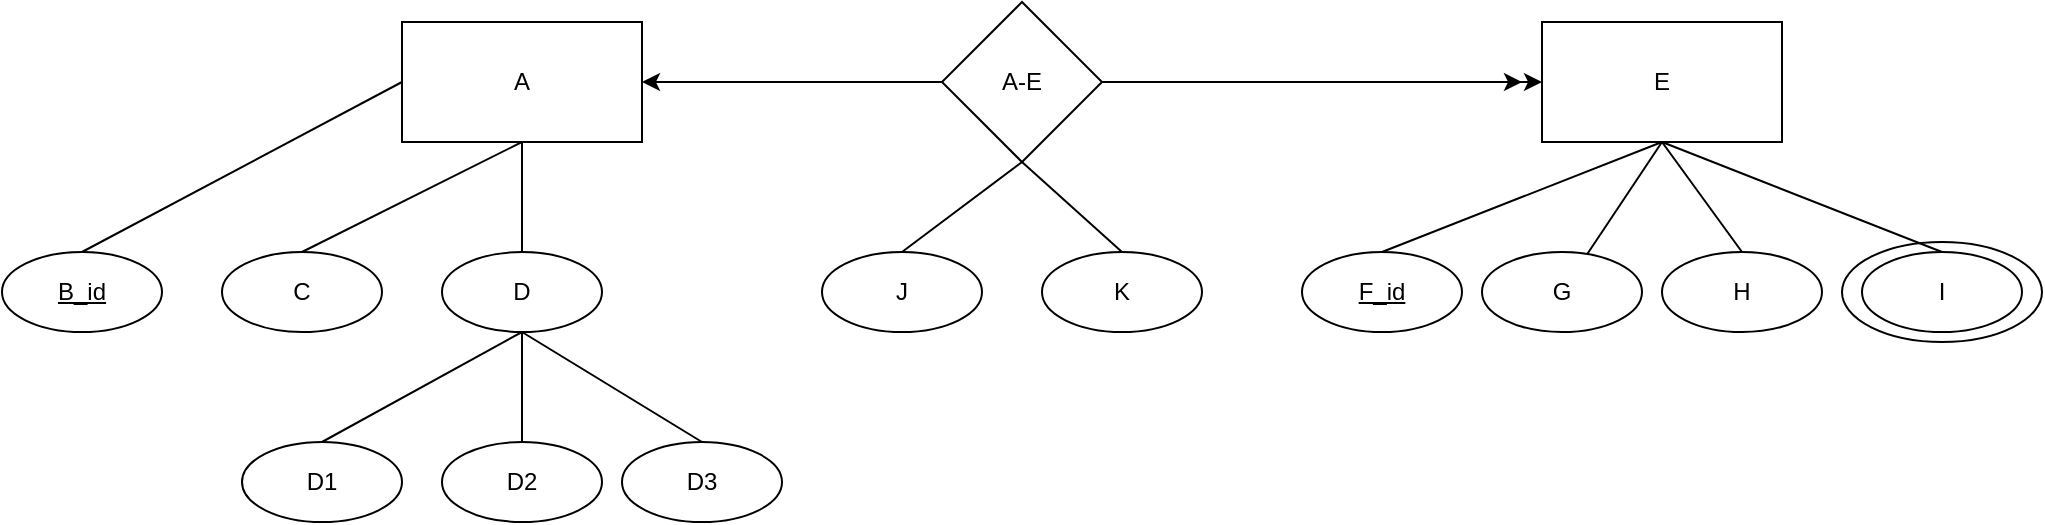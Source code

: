 <mxfile version="26.1.0">
  <diagram name="Page-1" id="FhR7yXSTgjPDrinI72yU">
    <mxGraphModel dx="2013" dy="745" grid="1" gridSize="10" guides="1" tooltips="1" connect="1" arrows="1" fold="1" page="1" pageScale="1" pageWidth="827" pageHeight="1169" math="0" shadow="0">
      <root>
        <mxCell id="0" />
        <mxCell id="1" parent="0" />
        <mxCell id="VH0bWTQ8fn6q8dBTq8Dh-32" value="" style="ellipse;whiteSpace=wrap;html=1;" vertex="1" parent="1">
          <mxGeometry x="910" y="410" width="100" height="50" as="geometry" />
        </mxCell>
        <mxCell id="VH0bWTQ8fn6q8dBTq8Dh-1" value="A" style="rounded=0;whiteSpace=wrap;html=1;" vertex="1" parent="1">
          <mxGeometry x="190" y="300" width="120" height="60" as="geometry" />
        </mxCell>
        <mxCell id="VH0bWTQ8fn6q8dBTq8Dh-5" value="&lt;u&gt;B_id&lt;/u&gt;" style="ellipse;whiteSpace=wrap;html=1;" vertex="1" parent="1">
          <mxGeometry x="-10" y="415" width="80" height="40" as="geometry" />
        </mxCell>
        <mxCell id="VH0bWTQ8fn6q8dBTq8Dh-6" value="" style="endArrow=none;html=1;rounded=0;exitX=0;exitY=0.5;exitDx=0;exitDy=0;entryX=0.5;entryY=0;entryDx=0;entryDy=0;" edge="1" parent="1" source="VH0bWTQ8fn6q8dBTq8Dh-1" target="VH0bWTQ8fn6q8dBTq8Dh-5">
          <mxGeometry width="50" height="50" relative="1" as="geometry">
            <mxPoint x="260" y="290" as="sourcePoint" />
            <mxPoint x="350" y="230" as="targetPoint" />
          </mxGeometry>
        </mxCell>
        <mxCell id="VH0bWTQ8fn6q8dBTq8Dh-13" value="C" style="ellipse;whiteSpace=wrap;html=1;" vertex="1" parent="1">
          <mxGeometry x="100" y="415" width="80" height="40" as="geometry" />
        </mxCell>
        <mxCell id="VH0bWTQ8fn6q8dBTq8Dh-14" value="" style="endArrow=none;html=1;rounded=0;entryX=0.5;entryY=1;entryDx=0;entryDy=0;exitX=0.5;exitY=0;exitDx=0;exitDy=0;" edge="1" parent="1" source="VH0bWTQ8fn6q8dBTq8Dh-13" target="VH0bWTQ8fn6q8dBTq8Dh-1">
          <mxGeometry width="50" height="50" relative="1" as="geometry">
            <mxPoint x="390" y="470" as="sourcePoint" />
            <mxPoint x="440" y="420" as="targetPoint" />
          </mxGeometry>
        </mxCell>
        <mxCell id="VH0bWTQ8fn6q8dBTq8Dh-15" value="D" style="ellipse;whiteSpace=wrap;html=1;" vertex="1" parent="1">
          <mxGeometry x="210" y="415" width="80" height="40" as="geometry" />
        </mxCell>
        <mxCell id="VH0bWTQ8fn6q8dBTq8Dh-16" value="" style="endArrow=none;html=1;rounded=0;entryX=0.5;entryY=1;entryDx=0;entryDy=0;exitX=0.5;exitY=0;exitDx=0;exitDy=0;" edge="1" parent="1" source="VH0bWTQ8fn6q8dBTq8Dh-15" target="VH0bWTQ8fn6q8dBTq8Dh-1">
          <mxGeometry width="50" height="50" relative="1" as="geometry">
            <mxPoint x="390" y="470" as="sourcePoint" />
            <mxPoint x="440" y="420" as="targetPoint" />
          </mxGeometry>
        </mxCell>
        <mxCell id="VH0bWTQ8fn6q8dBTq8Dh-20" value="D1" style="ellipse;whiteSpace=wrap;html=1;" vertex="1" parent="1">
          <mxGeometry x="110" y="510" width="80" height="40" as="geometry" />
        </mxCell>
        <mxCell id="VH0bWTQ8fn6q8dBTq8Dh-21" value="D2" style="ellipse;whiteSpace=wrap;html=1;" vertex="1" parent="1">
          <mxGeometry x="210" y="510" width="80" height="40" as="geometry" />
        </mxCell>
        <mxCell id="VH0bWTQ8fn6q8dBTq8Dh-22" value="D3" style="ellipse;whiteSpace=wrap;html=1;" vertex="1" parent="1">
          <mxGeometry x="300" y="510" width="80" height="40" as="geometry" />
        </mxCell>
        <mxCell id="VH0bWTQ8fn6q8dBTq8Dh-23" value="" style="endArrow=none;html=1;rounded=0;entryX=0.5;entryY=1;entryDx=0;entryDy=0;exitX=0.5;exitY=0;exitDx=0;exitDy=0;" edge="1" parent="1" source="VH0bWTQ8fn6q8dBTq8Dh-20" target="VH0bWTQ8fn6q8dBTq8Dh-15">
          <mxGeometry width="50" height="50" relative="1" as="geometry">
            <mxPoint x="390" y="470" as="sourcePoint" />
            <mxPoint x="440" y="420" as="targetPoint" />
          </mxGeometry>
        </mxCell>
        <mxCell id="VH0bWTQ8fn6q8dBTq8Dh-24" value="" style="endArrow=none;html=1;rounded=0;exitX=0.5;exitY=0;exitDx=0;exitDy=0;entryX=0.5;entryY=1;entryDx=0;entryDy=0;" edge="1" parent="1" source="VH0bWTQ8fn6q8dBTq8Dh-21" target="VH0bWTQ8fn6q8dBTq8Dh-15">
          <mxGeometry width="50" height="50" relative="1" as="geometry">
            <mxPoint x="390" y="470" as="sourcePoint" />
            <mxPoint x="440" y="420" as="targetPoint" />
          </mxGeometry>
        </mxCell>
        <mxCell id="VH0bWTQ8fn6q8dBTq8Dh-25" value="" style="endArrow=none;html=1;rounded=0;entryX=0.5;entryY=1;entryDx=0;entryDy=0;exitX=0.5;exitY=0;exitDx=0;exitDy=0;" edge="1" parent="1" source="VH0bWTQ8fn6q8dBTq8Dh-22" target="VH0bWTQ8fn6q8dBTq8Dh-15">
          <mxGeometry width="50" height="50" relative="1" as="geometry">
            <mxPoint x="390" y="470" as="sourcePoint" />
            <mxPoint x="440" y="420" as="targetPoint" />
          </mxGeometry>
        </mxCell>
        <mxCell id="VH0bWTQ8fn6q8dBTq8Dh-26" value="E" style="rounded=0;whiteSpace=wrap;html=1;" vertex="1" parent="1">
          <mxGeometry x="760" y="300" width="120" height="60" as="geometry" />
        </mxCell>
        <mxCell id="VH0bWTQ8fn6q8dBTq8Dh-28" value="&lt;u&gt;F_id&lt;/u&gt;" style="ellipse;whiteSpace=wrap;html=1;" vertex="1" parent="1">
          <mxGeometry x="640" y="415" width="80" height="40" as="geometry" />
        </mxCell>
        <mxCell id="VH0bWTQ8fn6q8dBTq8Dh-29" value="H" style="ellipse;whiteSpace=wrap;html=1;" vertex="1" parent="1">
          <mxGeometry x="820" y="415" width="80" height="40" as="geometry" />
        </mxCell>
        <mxCell id="VH0bWTQ8fn6q8dBTq8Dh-30" value="G" style="ellipse;whiteSpace=wrap;html=1;" vertex="1" parent="1">
          <mxGeometry x="730" y="415" width="80" height="40" as="geometry" />
        </mxCell>
        <mxCell id="VH0bWTQ8fn6q8dBTq8Dh-31" value="I" style="ellipse;whiteSpace=wrap;html=1;" vertex="1" parent="1">
          <mxGeometry x="920" y="415" width="80" height="40" as="geometry" />
        </mxCell>
        <mxCell id="VH0bWTQ8fn6q8dBTq8Dh-33" value="" style="endArrow=none;html=1;rounded=0;entryX=0.5;entryY=1;entryDx=0;entryDy=0;" edge="1" parent="1" source="VH0bWTQ8fn6q8dBTq8Dh-30" target="VH0bWTQ8fn6q8dBTq8Dh-26">
          <mxGeometry width="50" height="50" relative="1" as="geometry">
            <mxPoint x="450" y="460" as="sourcePoint" />
            <mxPoint x="500" y="410" as="targetPoint" />
          </mxGeometry>
        </mxCell>
        <mxCell id="VH0bWTQ8fn6q8dBTq8Dh-34" value="" style="endArrow=none;html=1;rounded=0;entryX=0.5;entryY=1;entryDx=0;entryDy=0;exitX=0.5;exitY=0;exitDx=0;exitDy=0;" edge="1" parent="1" source="VH0bWTQ8fn6q8dBTq8Dh-28" target="VH0bWTQ8fn6q8dBTq8Dh-26">
          <mxGeometry width="50" height="50" relative="1" as="geometry">
            <mxPoint x="450" y="460" as="sourcePoint" />
            <mxPoint x="500" y="410" as="targetPoint" />
          </mxGeometry>
        </mxCell>
        <mxCell id="VH0bWTQ8fn6q8dBTq8Dh-35" value="" style="endArrow=none;html=1;rounded=0;entryX=0.5;entryY=1;entryDx=0;entryDy=0;exitX=0.5;exitY=0;exitDx=0;exitDy=0;" edge="1" parent="1" source="VH0bWTQ8fn6q8dBTq8Dh-29" target="VH0bWTQ8fn6q8dBTq8Dh-26">
          <mxGeometry width="50" height="50" relative="1" as="geometry">
            <mxPoint x="450" y="460" as="sourcePoint" />
            <mxPoint x="500" y="410" as="targetPoint" />
          </mxGeometry>
        </mxCell>
        <mxCell id="VH0bWTQ8fn6q8dBTq8Dh-36" value="" style="endArrow=none;html=1;rounded=0;entryX=0.5;entryY=1;entryDx=0;entryDy=0;exitX=0.5;exitY=0;exitDx=0;exitDy=0;" edge="1" parent="1" source="VH0bWTQ8fn6q8dBTq8Dh-31" target="VH0bWTQ8fn6q8dBTq8Dh-26">
          <mxGeometry width="50" height="50" relative="1" as="geometry">
            <mxPoint x="450" y="460" as="sourcePoint" />
            <mxPoint x="500" y="410" as="targetPoint" />
          </mxGeometry>
        </mxCell>
        <mxCell id="VH0bWTQ8fn6q8dBTq8Dh-37" value="" style="endArrow=classic;startArrow=classic;html=1;rounded=0;entryX=0;entryY=0.5;entryDx=0;entryDy=0;exitX=1;exitY=0.5;exitDx=0;exitDy=0;" edge="1" parent="1" source="VH0bWTQ8fn6q8dBTq8Dh-1" target="VH0bWTQ8fn6q8dBTq8Dh-26">
          <mxGeometry width="50" height="50" relative="1" as="geometry">
            <mxPoint x="390" y="460" as="sourcePoint" />
            <mxPoint x="440" y="410" as="targetPoint" />
          </mxGeometry>
        </mxCell>
        <mxCell id="VH0bWTQ8fn6q8dBTq8Dh-38" value="" style="endArrow=classic;html=1;rounded=0;exitX=1;exitY=0.5;exitDx=0;exitDy=0;" edge="1" parent="1" source="VH0bWTQ8fn6q8dBTq8Dh-39">
          <mxGeometry width="50" height="50" relative="1" as="geometry">
            <mxPoint x="390" y="460" as="sourcePoint" />
            <mxPoint x="750" y="330" as="targetPoint" />
          </mxGeometry>
        </mxCell>
        <mxCell id="VH0bWTQ8fn6q8dBTq8Dh-39" value="A-E" style="rhombus;whiteSpace=wrap;html=1;" vertex="1" parent="1">
          <mxGeometry x="460" y="290" width="80" height="80" as="geometry" />
        </mxCell>
        <mxCell id="VH0bWTQ8fn6q8dBTq8Dh-41" value="J" style="ellipse;whiteSpace=wrap;html=1;" vertex="1" parent="1">
          <mxGeometry x="400" y="415" width="80" height="40" as="geometry" />
        </mxCell>
        <mxCell id="VH0bWTQ8fn6q8dBTq8Dh-42" value="K" style="ellipse;whiteSpace=wrap;html=1;" vertex="1" parent="1">
          <mxGeometry x="510" y="415" width="80" height="40" as="geometry" />
        </mxCell>
        <mxCell id="VH0bWTQ8fn6q8dBTq8Dh-43" value="" style="endArrow=none;html=1;rounded=0;entryX=0.5;entryY=1;entryDx=0;entryDy=0;exitX=0.5;exitY=0;exitDx=0;exitDy=0;" edge="1" parent="1" source="VH0bWTQ8fn6q8dBTq8Dh-41" target="VH0bWTQ8fn6q8dBTq8Dh-39">
          <mxGeometry width="50" height="50" relative="1" as="geometry">
            <mxPoint x="390" y="460" as="sourcePoint" />
            <mxPoint x="440" y="410" as="targetPoint" />
          </mxGeometry>
        </mxCell>
        <mxCell id="VH0bWTQ8fn6q8dBTq8Dh-44" value="" style="endArrow=none;html=1;rounded=0;entryX=0.5;entryY=1;entryDx=0;entryDy=0;exitX=0.5;exitY=0;exitDx=0;exitDy=0;" edge="1" parent="1" source="VH0bWTQ8fn6q8dBTq8Dh-42" target="VH0bWTQ8fn6q8dBTq8Dh-39">
          <mxGeometry width="50" height="50" relative="1" as="geometry">
            <mxPoint x="390" y="460" as="sourcePoint" />
            <mxPoint x="480" y="380" as="targetPoint" />
          </mxGeometry>
        </mxCell>
      </root>
    </mxGraphModel>
  </diagram>
</mxfile>
